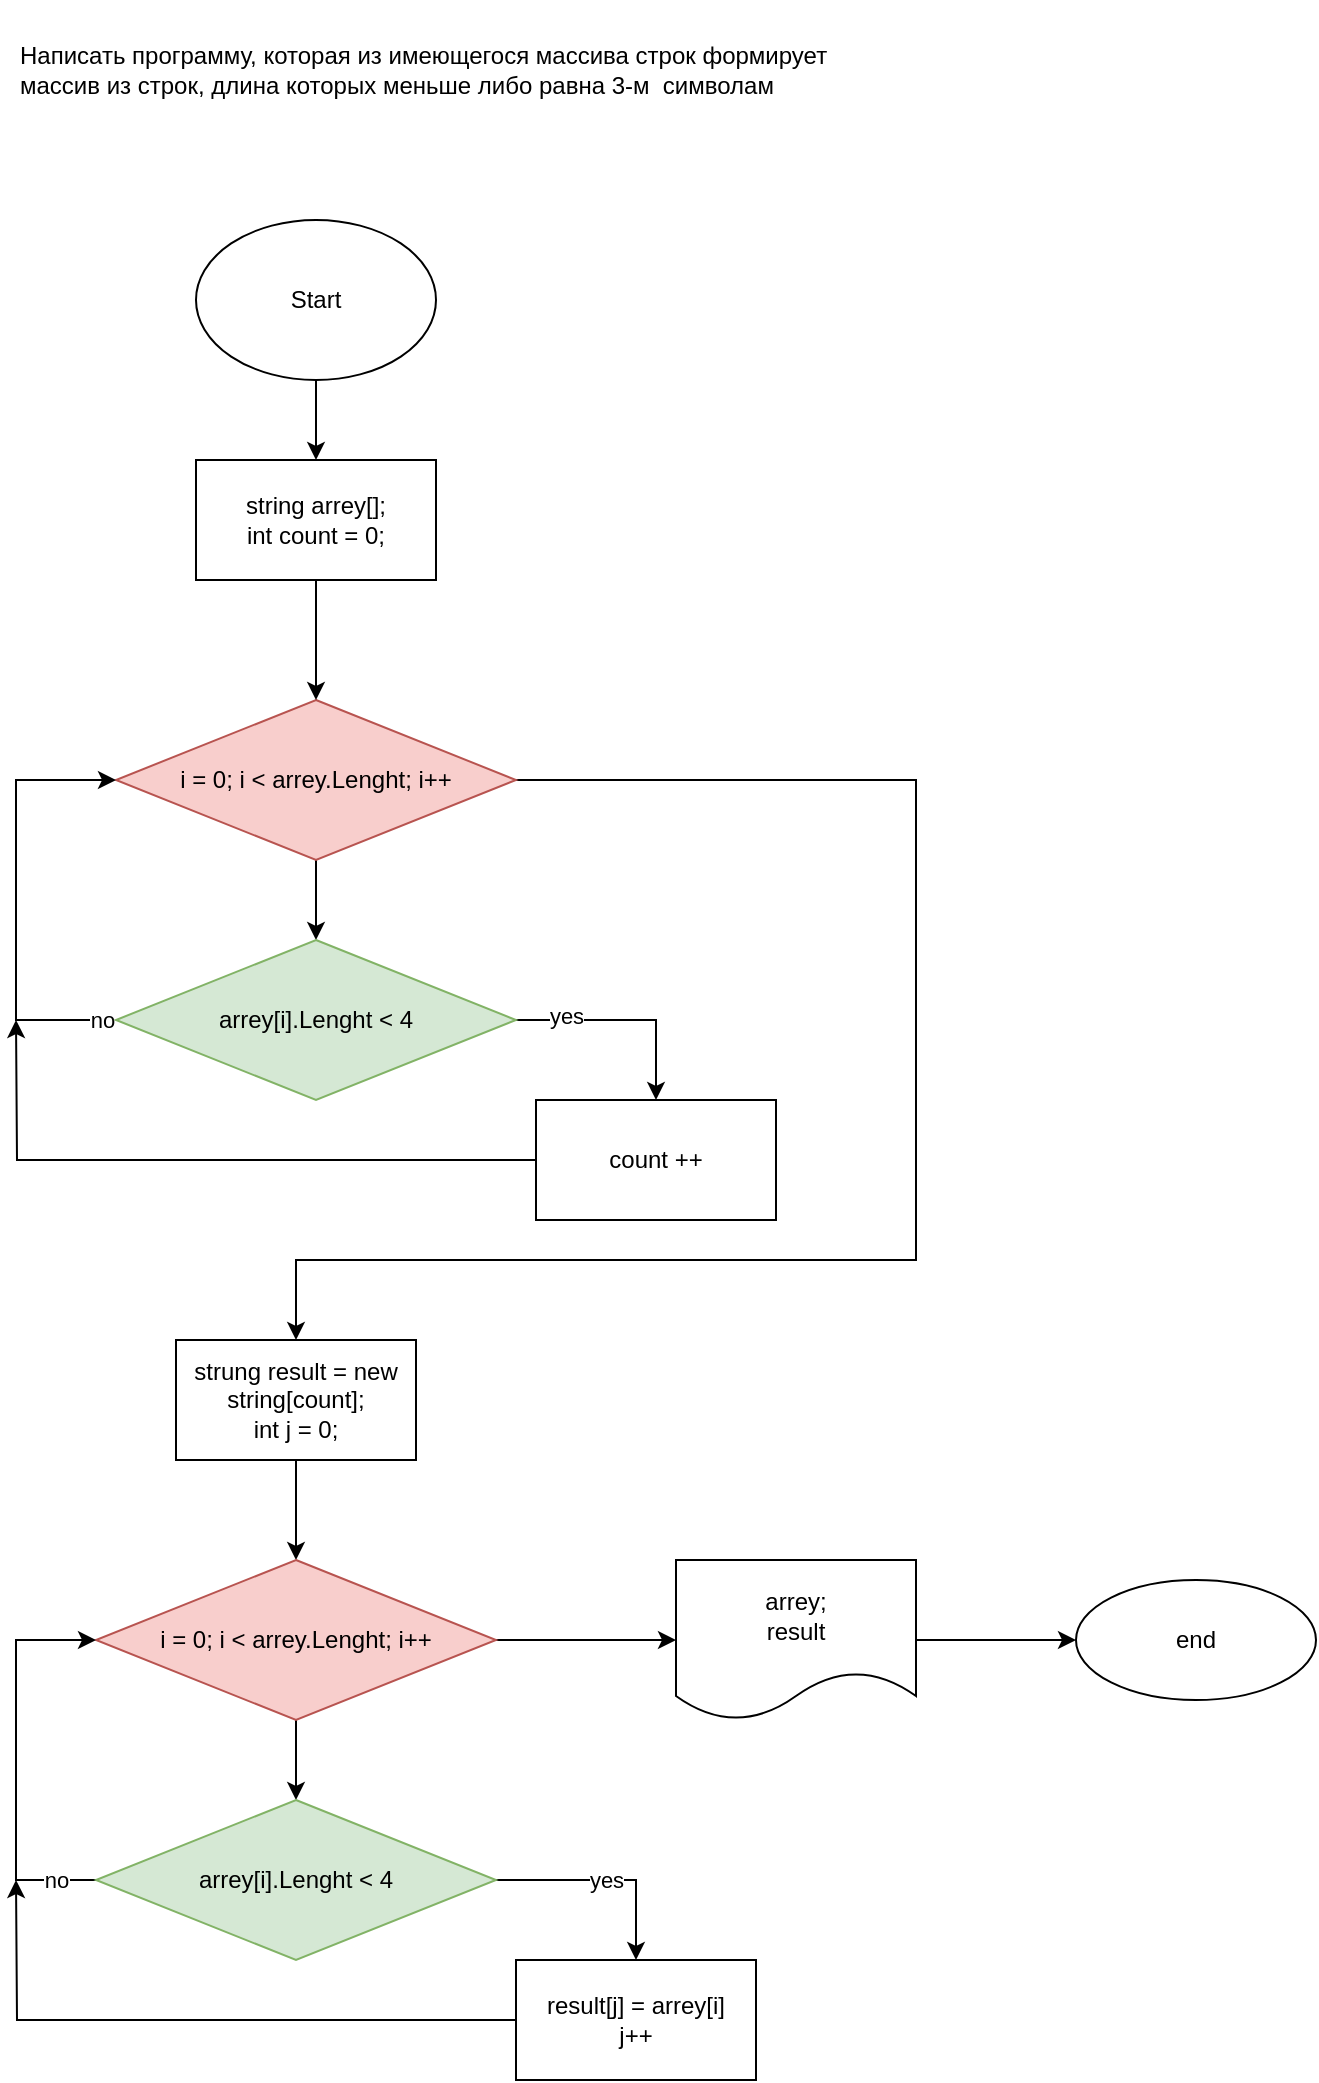 <mxfile>
    <diagram id="GclW4s59jS6mo6iEm7r0" name="Страница 1">
        <mxGraphModel dx="836" dy="379" grid="1" gridSize="10" guides="1" tooltips="1" connect="1" arrows="1" fold="1" page="1" pageScale="1" pageWidth="827" pageHeight="1169" math="0" shadow="0">
            <root>
                <mxCell id="0"/>
                <mxCell id="1" parent="0"/>
                <mxCell id="Ou3u_nPwSBV4WchfzItm-4" value="" style="edgeStyle=orthogonalEdgeStyle;rounded=0;orthogonalLoop=1;jettySize=auto;html=1;entryX=0.5;entryY=0;entryDx=0;entryDy=0;" parent="1" source="Ou3u_nPwSBV4WchfzItm-1" target="Ou3u_nPwSBV4WchfzItm-9" edge="1">
                    <mxGeometry relative="1" as="geometry">
                        <mxPoint x="190" y="240" as="targetPoint"/>
                    </mxGeometry>
                </mxCell>
                <mxCell id="Ou3u_nPwSBV4WchfzItm-1" value="Start" style="ellipse;whiteSpace=wrap;html=1;" parent="1" vertex="1">
                    <mxGeometry x="130" y="120" width="120" height="80" as="geometry"/>
                </mxCell>
                <mxCell id="Ou3u_nPwSBV4WchfzItm-2" value="Написать программу, которая из имеющегося массива строк формирует массив из строк, длина которых меньше либо равна 3-м&amp;nbsp; символам" style="text;html=1;strokeColor=none;fillColor=none;align=left;verticalAlign=middle;whiteSpace=wrap;rounded=0;" parent="1" vertex="1">
                    <mxGeometry x="40" y="10" width="440" height="70" as="geometry"/>
                </mxCell>
                <mxCell id="Ou3u_nPwSBV4WchfzItm-13" value="" style="edgeStyle=orthogonalEdgeStyle;rounded=0;orthogonalLoop=1;jettySize=auto;html=1;entryX=0.5;entryY=0;entryDx=0;entryDy=0;" parent="1" source="Ou3u_nPwSBV4WchfzItm-3" target="Ou3u_nPwSBV4WchfzItm-7" edge="1">
                    <mxGeometry relative="1" as="geometry">
                        <mxPoint x="190" y="480" as="targetPoint"/>
                    </mxGeometry>
                </mxCell>
                <mxCell id="Ou3u_nPwSBV4WchfzItm-19" value="" style="edgeStyle=orthogonalEdgeStyle;rounded=0;orthogonalLoop=1;jettySize=auto;html=1;" parent="1" source="Ou3u_nPwSBV4WchfzItm-3" target="Ou3u_nPwSBV4WchfzItm-18" edge="1">
                    <mxGeometry relative="1" as="geometry">
                        <Array as="points">
                            <mxPoint x="490" y="400"/>
                            <mxPoint x="490" y="640"/>
                            <mxPoint x="180" y="640"/>
                        </Array>
                    </mxGeometry>
                </mxCell>
                <mxCell id="Ou3u_nPwSBV4WchfzItm-3" value="i = 0; i &amp;lt; arrey.Lenght; i++" style="rhombus;whiteSpace=wrap;html=1;fillColor=#f8cecc;strokeColor=#b85450;fontColor=#000000;" parent="1" vertex="1">
                    <mxGeometry x="90" y="360" width="200" height="80" as="geometry"/>
                </mxCell>
                <mxCell id="Ou3u_nPwSBV4WchfzItm-6" style="edgeStyle=orthogonalEdgeStyle;rounded=0;orthogonalLoop=1;jettySize=auto;html=1;exitX=0.5;exitY=1;exitDx=0;exitDy=0;" parent="1" source="Ou3u_nPwSBV4WchfzItm-9" target="Ou3u_nPwSBV4WchfzItm-3" edge="1">
                    <mxGeometry relative="1" as="geometry">
                        <mxPoint x="190" y="300" as="sourcePoint"/>
                    </mxGeometry>
                </mxCell>
                <mxCell id="Ou3u_nPwSBV4WchfzItm-11" value="" style="edgeStyle=orthogonalEdgeStyle;rounded=0;orthogonalLoop=1;jettySize=auto;html=1;entryX=0.5;entryY=0;entryDx=0;entryDy=0;" parent="1" source="Ou3u_nPwSBV4WchfzItm-7" target="Ou3u_nPwSBV4WchfzItm-10" edge="1">
                    <mxGeometry relative="1" as="geometry"/>
                </mxCell>
                <mxCell id="Ou3u_nPwSBV4WchfzItm-15" value="yes" style="edgeLabel;html=1;align=center;verticalAlign=middle;resizable=0;points=[];" parent="Ou3u_nPwSBV4WchfzItm-11" vertex="1" connectable="0">
                    <mxGeometry x="-0.55" y="2" relative="1" as="geometry">
                        <mxPoint as="offset"/>
                    </mxGeometry>
                </mxCell>
                <mxCell id="Ou3u_nPwSBV4WchfzItm-16" value="no" style="edgeStyle=orthogonalEdgeStyle;rounded=0;orthogonalLoop=1;jettySize=auto;html=1;exitX=0;exitY=0.5;exitDx=0;exitDy=0;entryX=0;entryY=0.5;entryDx=0;entryDy=0;" parent="1" source="Ou3u_nPwSBV4WchfzItm-7" target="Ou3u_nPwSBV4WchfzItm-3" edge="1">
                    <mxGeometry x="-0.933" relative="1" as="geometry">
                        <Array as="points">
                            <mxPoint x="40" y="520"/>
                            <mxPoint x="40" y="400"/>
                        </Array>
                        <mxPoint as="offset"/>
                    </mxGeometry>
                </mxCell>
                <mxCell id="Ou3u_nPwSBV4WchfzItm-7" value="arrey[i].Lenght &amp;lt; 4" style="rhombus;whiteSpace=wrap;html=1;fillColor=#d5e8d4;strokeColor=#82b366;fontColor=#000000;" parent="1" vertex="1">
                    <mxGeometry x="90" y="480" width="200" height="80" as="geometry"/>
                </mxCell>
                <mxCell id="Ou3u_nPwSBV4WchfzItm-9" value="string arrey[];&lt;br&gt;int count = 0;" style="rounded=0;whiteSpace=wrap;html=1;" parent="1" vertex="1">
                    <mxGeometry x="130" y="240" width="120" height="60" as="geometry"/>
                </mxCell>
                <mxCell id="Ou3u_nPwSBV4WchfzItm-17" style="edgeStyle=orthogonalEdgeStyle;rounded=0;orthogonalLoop=1;jettySize=auto;html=1;" parent="1" source="Ou3u_nPwSBV4WchfzItm-10" edge="1">
                    <mxGeometry relative="1" as="geometry">
                        <mxPoint x="40" y="520" as="targetPoint"/>
                    </mxGeometry>
                </mxCell>
                <mxCell id="Ou3u_nPwSBV4WchfzItm-10" value="count ++" style="whiteSpace=wrap;html=1;" parent="1" vertex="1">
                    <mxGeometry x="300" y="560" width="120" height="60" as="geometry"/>
                </mxCell>
                <mxCell id="Ou3u_nPwSBV4WchfzItm-21" style="edgeStyle=orthogonalEdgeStyle;rounded=0;orthogonalLoop=1;jettySize=auto;html=1;entryX=0.5;entryY=0;entryDx=0;entryDy=0;" parent="1" source="Ou3u_nPwSBV4WchfzItm-18" target="Ou3u_nPwSBV4WchfzItm-20" edge="1">
                    <mxGeometry relative="1" as="geometry"/>
                </mxCell>
                <mxCell id="Ou3u_nPwSBV4WchfzItm-18" value="strung result = new string[count];&lt;br&gt;int j = 0;" style="whiteSpace=wrap;html=1;" parent="1" vertex="1">
                    <mxGeometry x="120" y="680" width="120" height="60" as="geometry"/>
                </mxCell>
                <mxCell id="Ou3u_nPwSBV4WchfzItm-25" style="edgeStyle=orthogonalEdgeStyle;rounded=0;orthogonalLoop=1;jettySize=auto;html=1;entryX=0.5;entryY=0;entryDx=0;entryDy=0;" parent="1" source="Ou3u_nPwSBV4WchfzItm-20" target="Ou3u_nPwSBV4WchfzItm-24" edge="1">
                    <mxGeometry relative="1" as="geometry"/>
                </mxCell>
                <mxCell id="Ou3u_nPwSBV4WchfzItm-31" style="edgeStyle=orthogonalEdgeStyle;rounded=0;orthogonalLoop=1;jettySize=auto;html=1;entryX=0;entryY=0.5;entryDx=0;entryDy=0;" parent="1" source="Ou3u_nPwSBV4WchfzItm-20" target="Ou3u_nPwSBV4WchfzItm-30" edge="1">
                    <mxGeometry relative="1" as="geometry"/>
                </mxCell>
                <mxCell id="Ou3u_nPwSBV4WchfzItm-20" value="i = 0; i &amp;lt; arrey.Lenght; i++" style="rhombus;whiteSpace=wrap;html=1;fillColor=#f8cecc;strokeColor=#b85450;fontColor=#000000;" parent="1" vertex="1">
                    <mxGeometry x="80" y="790" width="200" height="80" as="geometry"/>
                </mxCell>
                <mxCell id="Ou3u_nPwSBV4WchfzItm-29" style="edgeStyle=orthogonalEdgeStyle;rounded=0;orthogonalLoop=1;jettySize=auto;html=1;" parent="1" source="Ou3u_nPwSBV4WchfzItm-22" edge="1">
                    <mxGeometry relative="1" as="geometry">
                        <mxPoint x="40" y="950" as="targetPoint"/>
                    </mxGeometry>
                </mxCell>
                <mxCell id="Ou3u_nPwSBV4WchfzItm-22" value="result[j] = arrey[i]&lt;br&gt;j++" style="whiteSpace=wrap;html=1;" parent="1" vertex="1">
                    <mxGeometry x="290" y="990" width="120" height="60" as="geometry"/>
                </mxCell>
                <mxCell id="Ou3u_nPwSBV4WchfzItm-26" value="yes" style="edgeStyle=orthogonalEdgeStyle;rounded=0;orthogonalLoop=1;jettySize=auto;html=1;entryX=0.5;entryY=0;entryDx=0;entryDy=0;" parent="1" source="Ou3u_nPwSBV4WchfzItm-24" target="Ou3u_nPwSBV4WchfzItm-22" edge="1">
                    <mxGeometry relative="1" as="geometry"/>
                </mxCell>
                <mxCell id="Ou3u_nPwSBV4WchfzItm-27" value="no" style="edgeStyle=orthogonalEdgeStyle;rounded=0;orthogonalLoop=1;jettySize=auto;html=1;entryX=0;entryY=0.5;entryDx=0;entryDy=0;exitX=0;exitY=0.5;exitDx=0;exitDy=0;" parent="1" source="Ou3u_nPwSBV4WchfzItm-24" target="Ou3u_nPwSBV4WchfzItm-20" edge="1">
                    <mxGeometry x="-0.8" relative="1" as="geometry">
                        <Array as="points">
                            <mxPoint x="40" y="950"/>
                            <mxPoint x="40" y="830"/>
                        </Array>
                        <mxPoint as="offset"/>
                    </mxGeometry>
                </mxCell>
                <mxCell id="Ou3u_nPwSBV4WchfzItm-24" value="arrey[i].Lenght &amp;lt; 4" style="rhombus;whiteSpace=wrap;html=1;fillColor=#d5e8d4;strokeColor=#82b366;fontColor=#000000;" parent="1" vertex="1">
                    <mxGeometry x="80" y="910" width="200" height="80" as="geometry"/>
                </mxCell>
                <mxCell id="Ou3u_nPwSBV4WchfzItm-33" value="" style="edgeStyle=orthogonalEdgeStyle;rounded=0;orthogonalLoop=1;jettySize=auto;html=1;" parent="1" source="Ou3u_nPwSBV4WchfzItm-30" target="Ou3u_nPwSBV4WchfzItm-32" edge="1">
                    <mxGeometry relative="1" as="geometry"/>
                </mxCell>
                <mxCell id="Ou3u_nPwSBV4WchfzItm-30" value="arrey;&lt;br&gt;result" style="shape=document;whiteSpace=wrap;html=1;boundedLbl=1;" parent="1" vertex="1">
                    <mxGeometry x="370" y="790" width="120" height="80" as="geometry"/>
                </mxCell>
                <mxCell id="Ou3u_nPwSBV4WchfzItm-32" value="end" style="ellipse;whiteSpace=wrap;html=1;" parent="1" vertex="1">
                    <mxGeometry x="570" y="800" width="120" height="60" as="geometry"/>
                </mxCell>
            </root>
        </mxGraphModel>
    </diagram>
</mxfile>